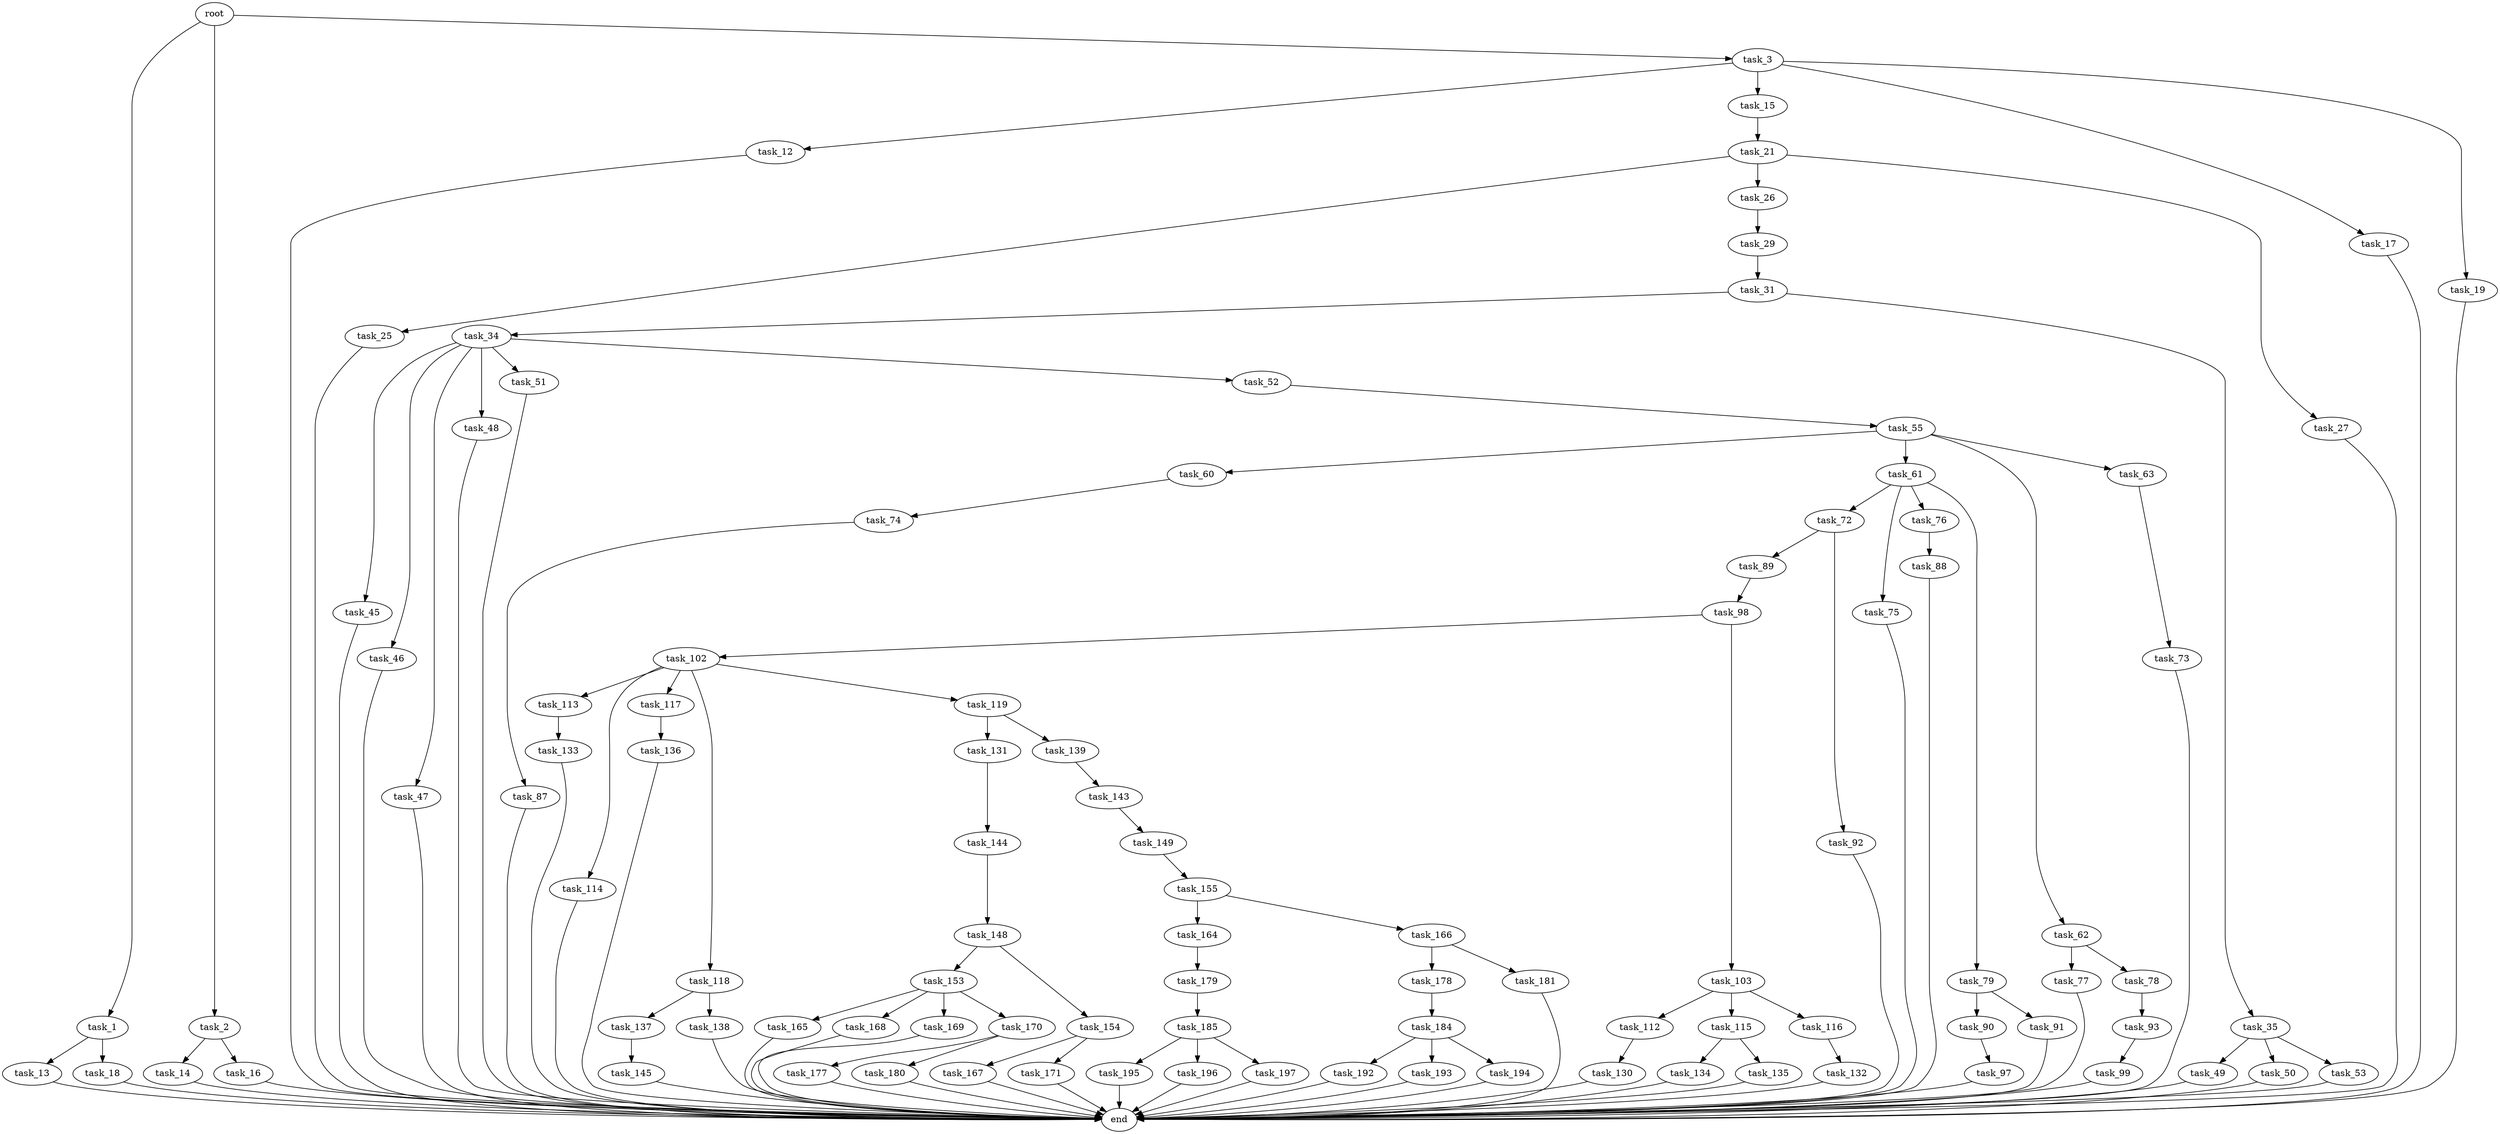 digraph G {
  root [size="0.000000"];
  task_1 [size="68719476736.000000"];
  task_2 [size="21932685411.000000"];
  task_3 [size="549755813888.000000"];
  task_13 [size="10614323346.000000"];
  task_18 [size="549755813888.000000"];
  task_14 [size="8589934592.000000"];
  task_16 [size="119786805624.000000"];
  task_12 [size="53571806275.000000"];
  task_15 [size="46280106705.000000"];
  task_17 [size="6569764931.000000"];
  task_19 [size="30277493586.000000"];
  end [size="0.000000"];
  task_21 [size="789096367.000000"];
  task_25 [size="406945811709.000000"];
  task_26 [size="231928233984.000000"];
  task_27 [size="2033256864.000000"];
  task_29 [size="352945936485.000000"];
  task_31 [size="16236290671.000000"];
  task_34 [size="229926574216.000000"];
  task_35 [size="231928233984.000000"];
  task_45 [size="25903489587.000000"];
  task_46 [size="8589934592.000000"];
  task_47 [size="40918350578.000000"];
  task_48 [size="549755813888.000000"];
  task_51 [size="29194187364.000000"];
  task_52 [size="1761100192.000000"];
  task_49 [size="12828177322.000000"];
  task_50 [size="16884889258.000000"];
  task_53 [size="814636990908.000000"];
  task_55 [size="185083177543.000000"];
  task_60 [size="782757789696.000000"];
  task_61 [size="782757789696.000000"];
  task_62 [size="68719476736.000000"];
  task_63 [size="782757789696.000000"];
  task_74 [size="670131551872.000000"];
  task_72 [size="67731125426.000000"];
  task_75 [size="40264520378.000000"];
  task_76 [size="35803168118.000000"];
  task_79 [size="28991029248.000000"];
  task_77 [size="2423351800.000000"];
  task_78 [size="837341859777.000000"];
  task_73 [size="10549046541.000000"];
  task_89 [size="342146487003.000000"];
  task_92 [size="231928233984.000000"];
  task_87 [size="5711929868.000000"];
  task_88 [size="751613959926.000000"];
  task_93 [size="1899840510.000000"];
  task_90 [size="7036812637.000000"];
  task_91 [size="6883087724.000000"];
  task_98 [size="21777440241.000000"];
  task_97 [size="1351500055.000000"];
  task_99 [size="30593097084.000000"];
  task_102 [size="782757789696.000000"];
  task_103 [size="10650952393.000000"];
  task_113 [size="2564227795.000000"];
  task_114 [size="368293445632.000000"];
  task_117 [size="134217728000.000000"];
  task_118 [size="20743110056.000000"];
  task_119 [size="782757789696.000000"];
  task_112 [size="782757789696.000000"];
  task_115 [size="19609368741.000000"];
  task_116 [size="658852988016.000000"];
  task_130 [size="834964462800.000000"];
  task_133 [size="106731065492.000000"];
  task_134 [size="255710765311.000000"];
  task_135 [size="27547219378.000000"];
  task_132 [size="231928233984.000000"];
  task_136 [size="782757789696.000000"];
  task_137 [size="368293445632.000000"];
  task_138 [size="544902011.000000"];
  task_131 [size="20777594464.000000"];
  task_139 [size="152730469440.000000"];
  task_144 [size="1066736438077.000000"];
  task_145 [size="2140474517.000000"];
  task_143 [size="7224109124.000000"];
  task_149 [size="549755813888.000000"];
  task_148 [size="83317222555.000000"];
  task_153 [size="68719476736.000000"];
  task_154 [size="33875937588.000000"];
  task_155 [size="68719476736.000000"];
  task_165 [size="134217728000.000000"];
  task_168 [size="68719476736.000000"];
  task_169 [size="231928233984.000000"];
  task_170 [size="27776609388.000000"];
  task_167 [size="1020478498.000000"];
  task_171 [size="243554520403.000000"];
  task_164 [size="8833216384.000000"];
  task_166 [size="766131441644.000000"];
  task_179 [size="165513088565.000000"];
  task_178 [size="11972684120.000000"];
  task_181 [size="8710627481.000000"];
  task_177 [size="246695454691.000000"];
  task_180 [size="8589934592.000000"];
  task_184 [size="28991029248.000000"];
  task_185 [size="1073741824000.000000"];
  task_192 [size="1073741824000.000000"];
  task_193 [size="65912300856.000000"];
  task_194 [size="134217728000.000000"];
  task_195 [size="134217728000.000000"];
  task_196 [size="231928233984.000000"];
  task_197 [size="6743350137.000000"];

  root -> task_1 [size="1.000000"];
  root -> task_2 [size="1.000000"];
  root -> task_3 [size="1.000000"];
  task_1 -> task_13 [size="134217728.000000"];
  task_1 -> task_18 [size="134217728.000000"];
  task_2 -> task_14 [size="679477248.000000"];
  task_2 -> task_16 [size="679477248.000000"];
  task_3 -> task_12 [size="536870912.000000"];
  task_3 -> task_15 [size="536870912.000000"];
  task_3 -> task_17 [size="536870912.000000"];
  task_3 -> task_19 [size="536870912.000000"];
  task_13 -> end [size="1.000000"];
  task_18 -> end [size="1.000000"];
  task_14 -> end [size="1.000000"];
  task_16 -> end [size="1.000000"];
  task_12 -> end [size="1.000000"];
  task_15 -> task_21 [size="33554432.000000"];
  task_17 -> end [size="1.000000"];
  task_19 -> end [size="1.000000"];
  task_21 -> task_25 [size="75497472.000000"];
  task_21 -> task_26 [size="75497472.000000"];
  task_21 -> task_27 [size="75497472.000000"];
  task_25 -> end [size="1.000000"];
  task_26 -> task_29 [size="301989888.000000"];
  task_27 -> end [size="1.000000"];
  task_29 -> task_31 [size="301989888.000000"];
  task_31 -> task_34 [size="301989888.000000"];
  task_31 -> task_35 [size="301989888.000000"];
  task_34 -> task_45 [size="411041792.000000"];
  task_34 -> task_46 [size="411041792.000000"];
  task_34 -> task_47 [size="411041792.000000"];
  task_34 -> task_48 [size="411041792.000000"];
  task_34 -> task_51 [size="411041792.000000"];
  task_34 -> task_52 [size="411041792.000000"];
  task_35 -> task_49 [size="301989888.000000"];
  task_35 -> task_50 [size="301989888.000000"];
  task_35 -> task_53 [size="301989888.000000"];
  task_45 -> end [size="1.000000"];
  task_46 -> end [size="1.000000"];
  task_47 -> end [size="1.000000"];
  task_48 -> end [size="1.000000"];
  task_51 -> end [size="1.000000"];
  task_52 -> task_55 [size="33554432.000000"];
  task_49 -> end [size="1.000000"];
  task_50 -> end [size="1.000000"];
  task_53 -> end [size="1.000000"];
  task_55 -> task_60 [size="838860800.000000"];
  task_55 -> task_61 [size="838860800.000000"];
  task_55 -> task_62 [size="838860800.000000"];
  task_55 -> task_63 [size="838860800.000000"];
  task_60 -> task_74 [size="679477248.000000"];
  task_61 -> task_72 [size="679477248.000000"];
  task_61 -> task_75 [size="679477248.000000"];
  task_61 -> task_76 [size="679477248.000000"];
  task_61 -> task_79 [size="679477248.000000"];
  task_62 -> task_77 [size="134217728.000000"];
  task_62 -> task_78 [size="134217728.000000"];
  task_63 -> task_73 [size="679477248.000000"];
  task_74 -> task_87 [size="411041792.000000"];
  task_72 -> task_89 [size="75497472.000000"];
  task_72 -> task_92 [size="75497472.000000"];
  task_75 -> end [size="1.000000"];
  task_76 -> task_88 [size="33554432.000000"];
  task_79 -> task_90 [size="75497472.000000"];
  task_79 -> task_91 [size="75497472.000000"];
  task_77 -> end [size="1.000000"];
  task_78 -> task_93 [size="838860800.000000"];
  task_73 -> end [size="1.000000"];
  task_89 -> task_98 [size="679477248.000000"];
  task_92 -> end [size="1.000000"];
  task_87 -> end [size="1.000000"];
  task_88 -> end [size="1.000000"];
  task_93 -> task_99 [size="75497472.000000"];
  task_90 -> task_97 [size="134217728.000000"];
  task_91 -> end [size="1.000000"];
  task_98 -> task_102 [size="838860800.000000"];
  task_98 -> task_103 [size="838860800.000000"];
  task_97 -> end [size="1.000000"];
  task_99 -> end [size="1.000000"];
  task_102 -> task_113 [size="679477248.000000"];
  task_102 -> task_114 [size="679477248.000000"];
  task_102 -> task_117 [size="679477248.000000"];
  task_102 -> task_118 [size="679477248.000000"];
  task_102 -> task_119 [size="679477248.000000"];
  task_103 -> task_112 [size="209715200.000000"];
  task_103 -> task_115 [size="209715200.000000"];
  task_103 -> task_116 [size="209715200.000000"];
  task_113 -> task_133 [size="209715200.000000"];
  task_114 -> end [size="1.000000"];
  task_117 -> task_136 [size="209715200.000000"];
  task_118 -> task_137 [size="679477248.000000"];
  task_118 -> task_138 [size="679477248.000000"];
  task_119 -> task_131 [size="679477248.000000"];
  task_119 -> task_139 [size="679477248.000000"];
  task_112 -> task_130 [size="679477248.000000"];
  task_115 -> task_134 [size="838860800.000000"];
  task_115 -> task_135 [size="838860800.000000"];
  task_116 -> task_132 [size="838860800.000000"];
  task_130 -> end [size="1.000000"];
  task_133 -> end [size="1.000000"];
  task_134 -> end [size="1.000000"];
  task_135 -> end [size="1.000000"];
  task_132 -> end [size="1.000000"];
  task_136 -> end [size="1.000000"];
  task_137 -> task_145 [size="411041792.000000"];
  task_138 -> end [size="1.000000"];
  task_131 -> task_144 [size="679477248.000000"];
  task_139 -> task_143 [size="134217728.000000"];
  task_144 -> task_148 [size="679477248.000000"];
  task_145 -> end [size="1.000000"];
  task_143 -> task_149 [size="301989888.000000"];
  task_149 -> task_155 [size="536870912.000000"];
  task_148 -> task_153 [size="209715200.000000"];
  task_148 -> task_154 [size="209715200.000000"];
  task_153 -> task_165 [size="134217728.000000"];
  task_153 -> task_168 [size="134217728.000000"];
  task_153 -> task_169 [size="134217728.000000"];
  task_153 -> task_170 [size="134217728.000000"];
  task_154 -> task_167 [size="134217728.000000"];
  task_154 -> task_171 [size="134217728.000000"];
  task_155 -> task_164 [size="134217728.000000"];
  task_155 -> task_166 [size="134217728.000000"];
  task_165 -> end [size="1.000000"];
  task_168 -> end [size="1.000000"];
  task_169 -> end [size="1.000000"];
  task_170 -> task_177 [size="134217728.000000"];
  task_170 -> task_180 [size="134217728.000000"];
  task_167 -> end [size="1.000000"];
  task_171 -> end [size="1.000000"];
  task_164 -> task_179 [size="209715200.000000"];
  task_166 -> task_178 [size="838860800.000000"];
  task_166 -> task_181 [size="838860800.000000"];
  task_179 -> task_185 [size="301989888.000000"];
  task_178 -> task_184 [size="679477248.000000"];
  task_181 -> end [size="1.000000"];
  task_177 -> end [size="1.000000"];
  task_180 -> end [size="1.000000"];
  task_184 -> task_192 [size="75497472.000000"];
  task_184 -> task_193 [size="75497472.000000"];
  task_184 -> task_194 [size="75497472.000000"];
  task_185 -> task_195 [size="838860800.000000"];
  task_185 -> task_196 [size="838860800.000000"];
  task_185 -> task_197 [size="838860800.000000"];
  task_192 -> end [size="1.000000"];
  task_193 -> end [size="1.000000"];
  task_194 -> end [size="1.000000"];
  task_195 -> end [size="1.000000"];
  task_196 -> end [size="1.000000"];
  task_197 -> end [size="1.000000"];
}
